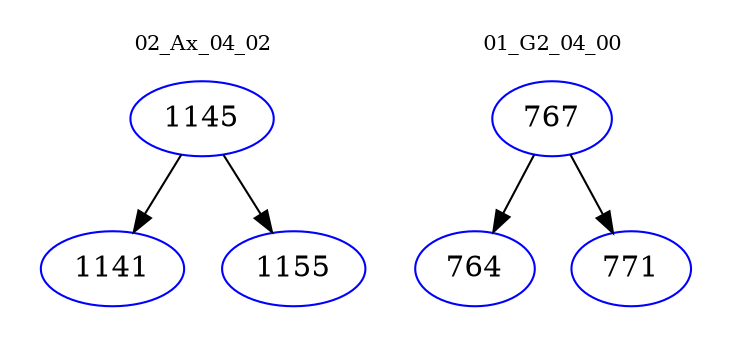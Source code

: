 digraph{
subgraph cluster_0 {
color = white
label = "02_Ax_04_02";
fontsize=10;
T0_1145 [label="1145", color="blue"]
T0_1145 -> T0_1141 [color="black"]
T0_1141 [label="1141", color="blue"]
T0_1145 -> T0_1155 [color="black"]
T0_1155 [label="1155", color="blue"]
}
subgraph cluster_1 {
color = white
label = "01_G2_04_00";
fontsize=10;
T1_767 [label="767", color="blue"]
T1_767 -> T1_764 [color="black"]
T1_764 [label="764", color="blue"]
T1_767 -> T1_771 [color="black"]
T1_771 [label="771", color="blue"]
}
}
